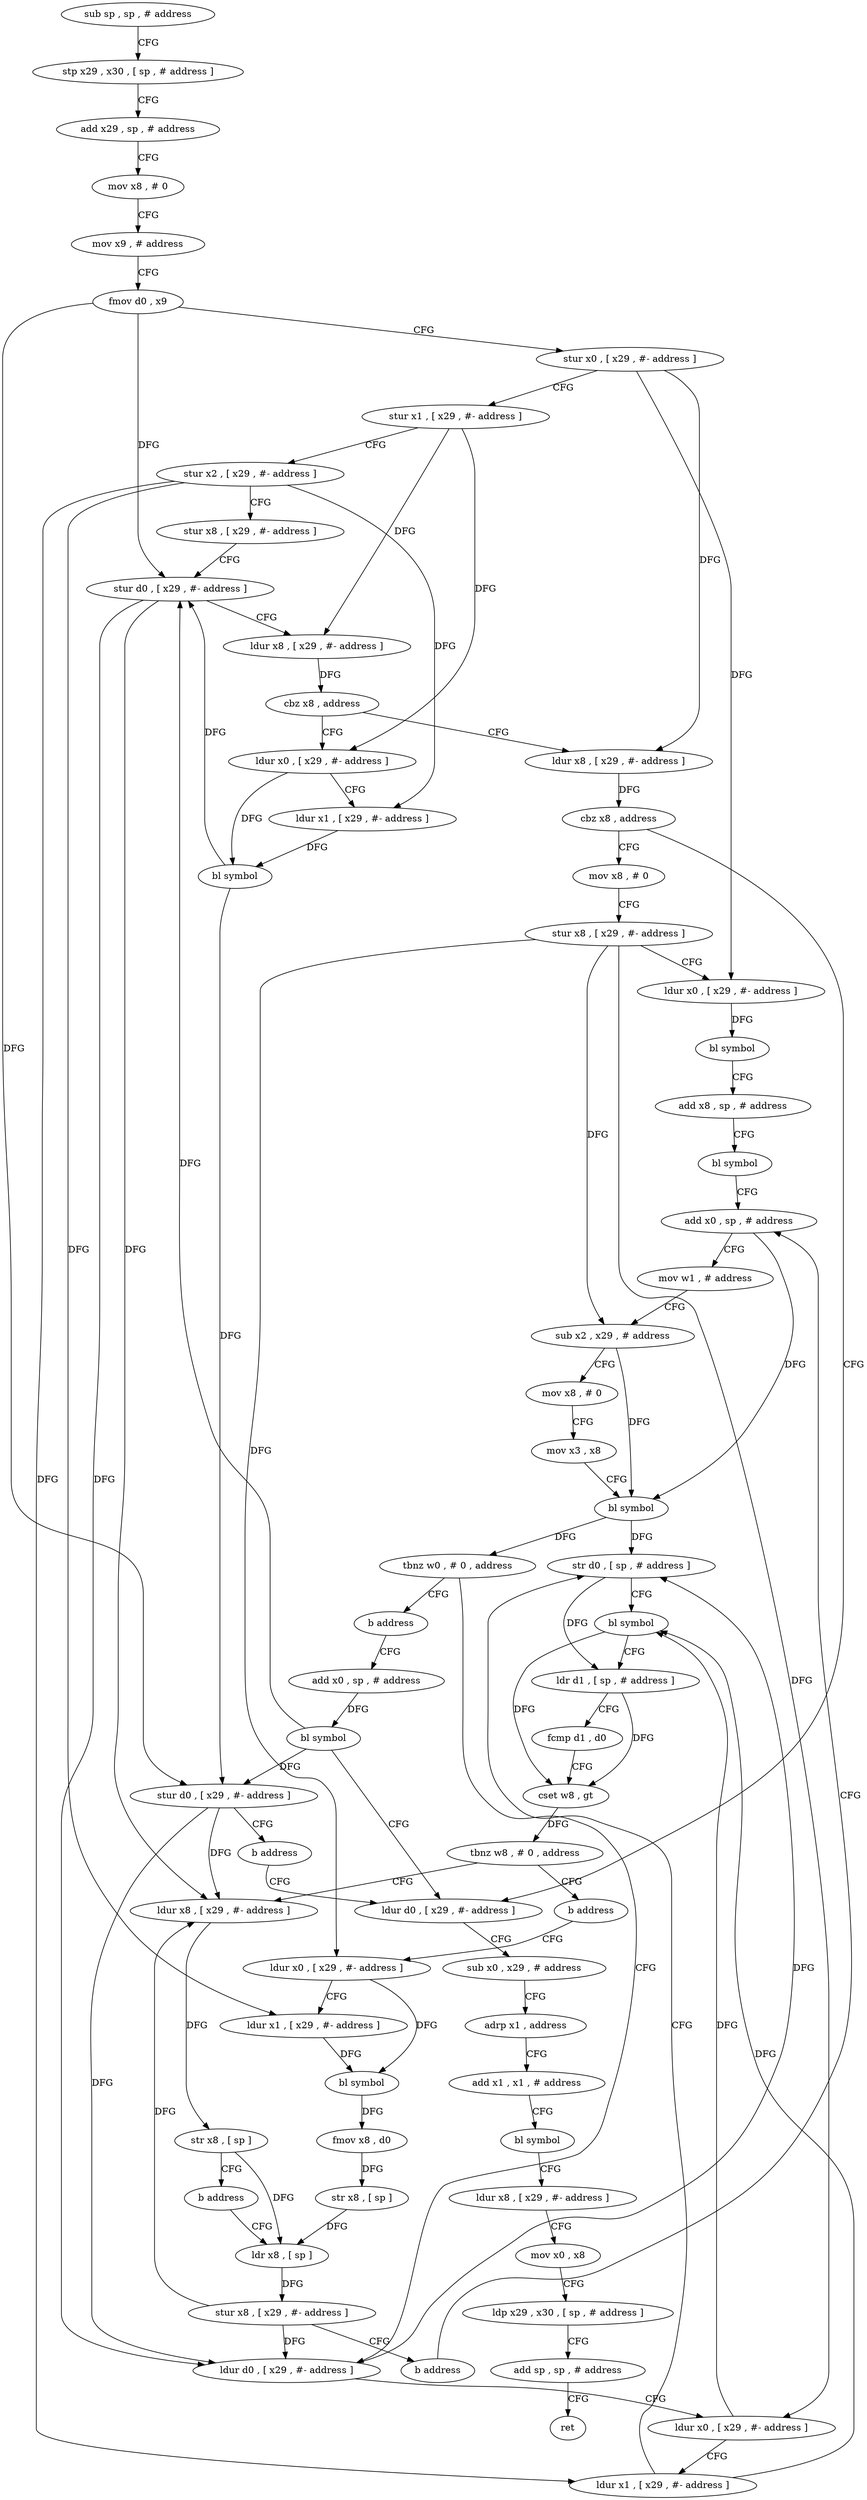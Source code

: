 digraph "func" {
"183016" [label = "sub sp , sp , # address" ]
"183020" [label = "stp x29 , x30 , [ sp , # address ]" ]
"183024" [label = "add x29 , sp , # address" ]
"183028" [label = "mov x8 , # 0" ]
"183032" [label = "mov x9 , # address" ]
"183036" [label = "fmov d0 , x9" ]
"183040" [label = "stur x0 , [ x29 , #- address ]" ]
"183044" [label = "stur x1 , [ x29 , #- address ]" ]
"183048" [label = "stur x2 , [ x29 , #- address ]" ]
"183052" [label = "stur x8 , [ x29 , #- address ]" ]
"183056" [label = "stur d0 , [ x29 , #- address ]" ]
"183060" [label = "ldur x8 , [ x29 , #- address ]" ]
"183064" [label = "cbz x8 , address" ]
"183088" [label = "ldur x8 , [ x29 , #- address ]" ]
"183068" [label = "ldur x0 , [ x29 , #- address ]" ]
"183092" [label = "cbz x8 , address" ]
"183244" [label = "ldur d0 , [ x29 , #- address ]" ]
"183096" [label = "mov x8 , # 0" ]
"183072" [label = "ldur x1 , [ x29 , #- address ]" ]
"183076" [label = "bl symbol" ]
"183080" [label = "stur d0 , [ x29 , #- address ]" ]
"183084" [label = "b address" ]
"183248" [label = "sub x0 , x29 , # address" ]
"183252" [label = "adrp x1 , address" ]
"183256" [label = "add x1 , x1 , # address" ]
"183260" [label = "bl symbol" ]
"183264" [label = "ldur x8 , [ x29 , #- address ]" ]
"183268" [label = "mov x0 , x8" ]
"183272" [label = "ldp x29 , x30 , [ sp , # address ]" ]
"183276" [label = "add sp , sp , # address" ]
"183280" [label = "ret" ]
"183100" [label = "stur x8 , [ x29 , #- address ]" ]
"183104" [label = "ldur x0 , [ x29 , #- address ]" ]
"183108" [label = "bl symbol" ]
"183112" [label = "add x8 , sp , # address" ]
"183116" [label = "bl symbol" ]
"183120" [label = "add x0 , sp , # address" ]
"183152" [label = "ldur d0 , [ x29 , #- address ]" ]
"183156" [label = "ldur x0 , [ x29 , #- address ]" ]
"183160" [label = "ldur x1 , [ x29 , #- address ]" ]
"183164" [label = "str d0 , [ sp , # address ]" ]
"183168" [label = "bl symbol" ]
"183172" [label = "ldr d1 , [ sp , # address ]" ]
"183176" [label = "fcmp d1 , d0" ]
"183180" [label = "cset w8 , gt" ]
"183184" [label = "tbnz w8 , # 0 , address" ]
"183192" [label = "ldur x8 , [ x29 , #- address ]" ]
"183188" [label = "b address" ]
"183148" [label = "b address" ]
"183236" [label = "add x0 , sp , # address" ]
"183196" [label = "str x8 , [ sp ]" ]
"183200" [label = "b address" ]
"183224" [label = "ldr x8 , [ sp ]" ]
"183204" [label = "ldur x0 , [ x29 , #- address ]" ]
"183240" [label = "bl symbol" ]
"183228" [label = "stur x8 , [ x29 , #- address ]" ]
"183232" [label = "b address" ]
"183208" [label = "ldur x1 , [ x29 , #- address ]" ]
"183212" [label = "bl symbol" ]
"183216" [label = "fmov x8 , d0" ]
"183220" [label = "str x8 , [ sp ]" ]
"183124" [label = "mov w1 , # address" ]
"183128" [label = "sub x2 , x29 , # address" ]
"183132" [label = "mov x8 , # 0" ]
"183136" [label = "mov x3 , x8" ]
"183140" [label = "bl symbol" ]
"183144" [label = "tbnz w0 , # 0 , address" ]
"183016" -> "183020" [ label = "CFG" ]
"183020" -> "183024" [ label = "CFG" ]
"183024" -> "183028" [ label = "CFG" ]
"183028" -> "183032" [ label = "CFG" ]
"183032" -> "183036" [ label = "CFG" ]
"183036" -> "183040" [ label = "CFG" ]
"183036" -> "183056" [ label = "DFG" ]
"183036" -> "183080" [ label = "DFG" ]
"183040" -> "183044" [ label = "CFG" ]
"183040" -> "183088" [ label = "DFG" ]
"183040" -> "183104" [ label = "DFG" ]
"183044" -> "183048" [ label = "CFG" ]
"183044" -> "183060" [ label = "DFG" ]
"183044" -> "183068" [ label = "DFG" ]
"183048" -> "183052" [ label = "CFG" ]
"183048" -> "183072" [ label = "DFG" ]
"183048" -> "183160" [ label = "DFG" ]
"183048" -> "183208" [ label = "DFG" ]
"183052" -> "183056" [ label = "CFG" ]
"183056" -> "183060" [ label = "CFG" ]
"183056" -> "183152" [ label = "DFG" ]
"183056" -> "183192" [ label = "DFG" ]
"183060" -> "183064" [ label = "DFG" ]
"183064" -> "183088" [ label = "CFG" ]
"183064" -> "183068" [ label = "CFG" ]
"183088" -> "183092" [ label = "DFG" ]
"183068" -> "183072" [ label = "CFG" ]
"183068" -> "183076" [ label = "DFG" ]
"183092" -> "183244" [ label = "CFG" ]
"183092" -> "183096" [ label = "CFG" ]
"183244" -> "183248" [ label = "CFG" ]
"183096" -> "183100" [ label = "CFG" ]
"183072" -> "183076" [ label = "DFG" ]
"183076" -> "183080" [ label = "DFG" ]
"183076" -> "183056" [ label = "DFG" ]
"183080" -> "183084" [ label = "CFG" ]
"183080" -> "183152" [ label = "DFG" ]
"183080" -> "183192" [ label = "DFG" ]
"183084" -> "183244" [ label = "CFG" ]
"183248" -> "183252" [ label = "CFG" ]
"183252" -> "183256" [ label = "CFG" ]
"183256" -> "183260" [ label = "CFG" ]
"183260" -> "183264" [ label = "CFG" ]
"183264" -> "183268" [ label = "CFG" ]
"183268" -> "183272" [ label = "CFG" ]
"183272" -> "183276" [ label = "CFG" ]
"183276" -> "183280" [ label = "CFG" ]
"183100" -> "183104" [ label = "CFG" ]
"183100" -> "183156" [ label = "DFG" ]
"183100" -> "183204" [ label = "DFG" ]
"183100" -> "183128" [ label = "DFG" ]
"183104" -> "183108" [ label = "DFG" ]
"183108" -> "183112" [ label = "CFG" ]
"183112" -> "183116" [ label = "CFG" ]
"183116" -> "183120" [ label = "CFG" ]
"183120" -> "183124" [ label = "CFG" ]
"183120" -> "183140" [ label = "DFG" ]
"183152" -> "183156" [ label = "CFG" ]
"183152" -> "183164" [ label = "DFG" ]
"183156" -> "183160" [ label = "CFG" ]
"183156" -> "183168" [ label = "DFG" ]
"183160" -> "183164" [ label = "CFG" ]
"183160" -> "183168" [ label = "DFG" ]
"183164" -> "183168" [ label = "CFG" ]
"183164" -> "183172" [ label = "DFG" ]
"183168" -> "183172" [ label = "CFG" ]
"183168" -> "183180" [ label = "DFG" ]
"183172" -> "183176" [ label = "CFG" ]
"183172" -> "183180" [ label = "DFG" ]
"183176" -> "183180" [ label = "CFG" ]
"183180" -> "183184" [ label = "DFG" ]
"183184" -> "183192" [ label = "CFG" ]
"183184" -> "183188" [ label = "CFG" ]
"183192" -> "183196" [ label = "DFG" ]
"183188" -> "183204" [ label = "CFG" ]
"183148" -> "183236" [ label = "CFG" ]
"183236" -> "183240" [ label = "DFG" ]
"183196" -> "183200" [ label = "CFG" ]
"183196" -> "183224" [ label = "DFG" ]
"183200" -> "183224" [ label = "CFG" ]
"183224" -> "183228" [ label = "DFG" ]
"183204" -> "183208" [ label = "CFG" ]
"183204" -> "183212" [ label = "DFG" ]
"183240" -> "183244" [ label = "CFG" ]
"183240" -> "183056" [ label = "DFG" ]
"183240" -> "183080" [ label = "DFG" ]
"183228" -> "183232" [ label = "CFG" ]
"183228" -> "183152" [ label = "DFG" ]
"183228" -> "183192" [ label = "DFG" ]
"183232" -> "183120" [ label = "CFG" ]
"183208" -> "183212" [ label = "DFG" ]
"183212" -> "183216" [ label = "DFG" ]
"183216" -> "183220" [ label = "DFG" ]
"183220" -> "183224" [ label = "DFG" ]
"183124" -> "183128" [ label = "CFG" ]
"183128" -> "183132" [ label = "CFG" ]
"183128" -> "183140" [ label = "DFG" ]
"183132" -> "183136" [ label = "CFG" ]
"183136" -> "183140" [ label = "CFG" ]
"183140" -> "183144" [ label = "DFG" ]
"183140" -> "183164" [ label = "DFG" ]
"183144" -> "183152" [ label = "CFG" ]
"183144" -> "183148" [ label = "CFG" ]
}
